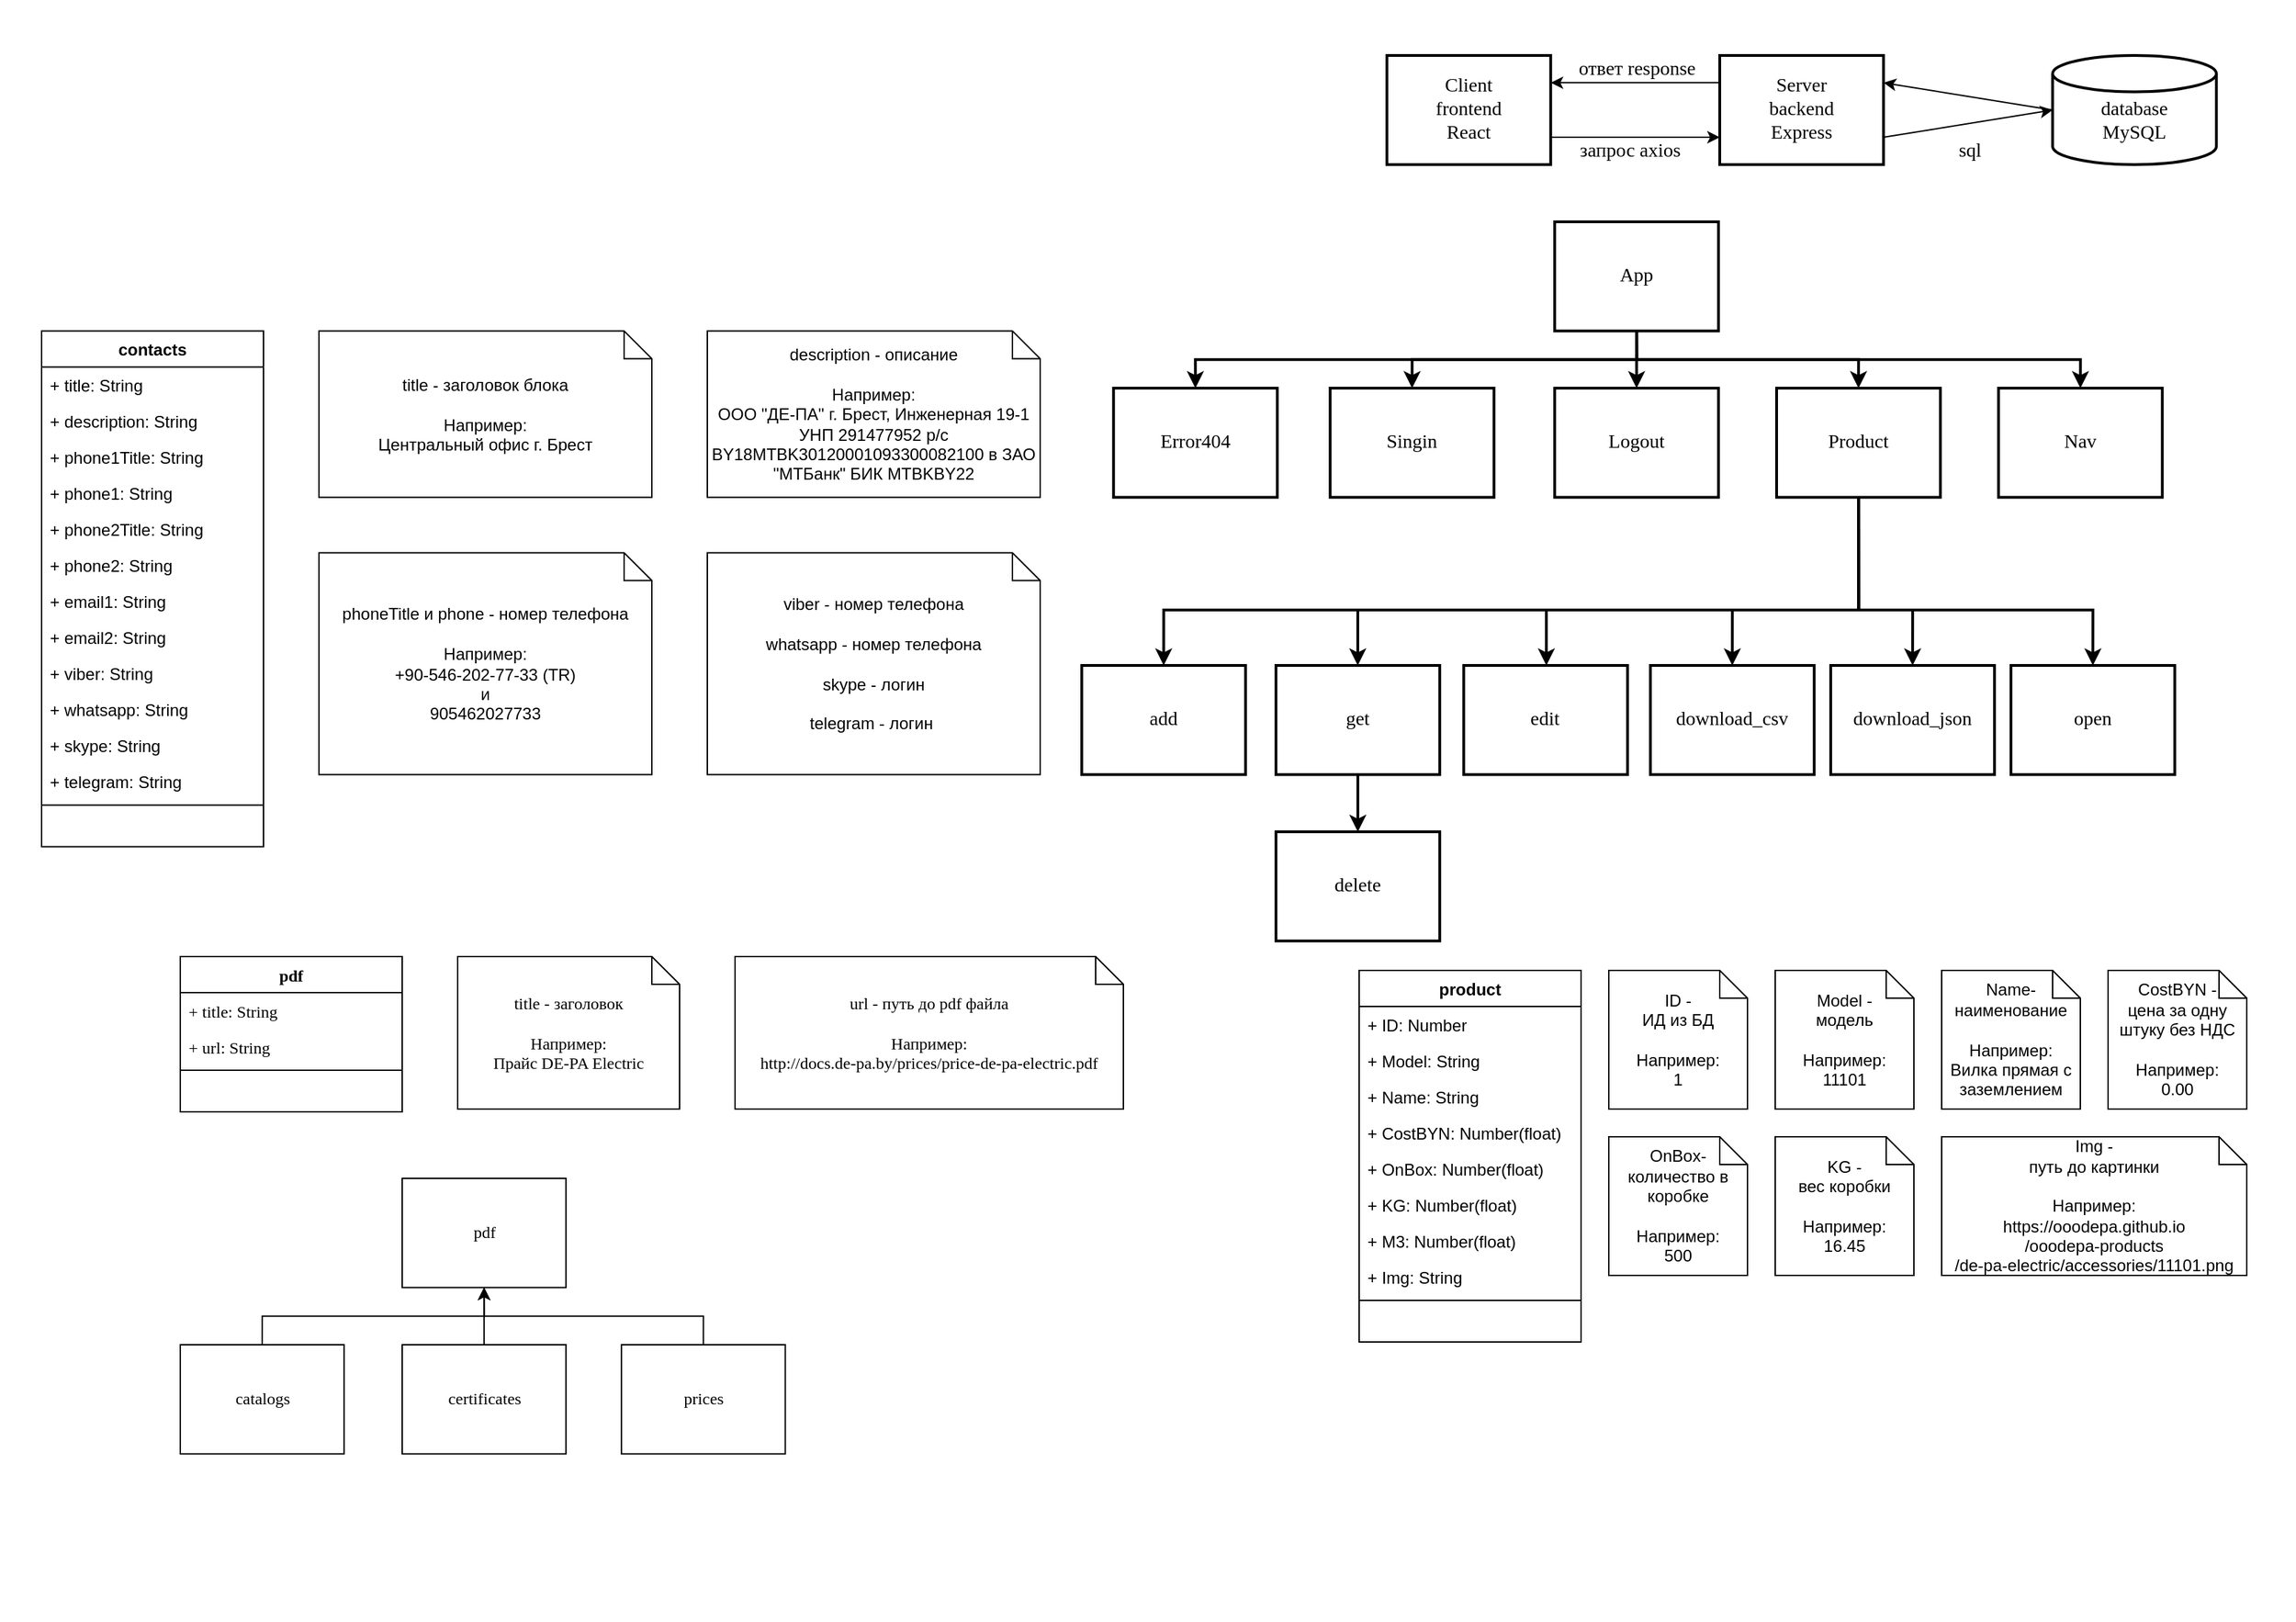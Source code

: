 <mxfile version="15.4.0" type="device"><diagram id="g2ShxmYqdSH92sGgOBGO" name="Page-1"><mxGraphModel dx="2048" dy="1184" grid="1" gridSize="10" guides="1" tooltips="1" connect="1" arrows="1" fold="1" page="1" pageScale="1" pageWidth="1654" pageHeight="1169" math="0" shadow="0"><root><mxCell id="0"/><mxCell id="1" parent="0"/><mxCell id="-opjb2c_z7Eypdmf28Hy-121" value="" style="rounded=0;whiteSpace=wrap;html=1;absoluteArcSize=1;arcSize=14;strokeWidth=1;strokeColor=none;fillColor=none;" vertex="1" parent="1"><mxGeometry x="867" y="972" width="787.4" height="196.85" as="geometry"/></mxCell><mxCell id="-opjb2c_z7Eypdmf28Hy-1" style="edgeStyle=orthogonalEdgeStyle;rounded=0;orthogonalLoop=1;jettySize=auto;html=1;exitX=1;exitY=0.75;exitDx=0;exitDy=0;entryX=0;entryY=0.75;entryDx=0;entryDy=0;fontFamily=Times New Roman;fontSize=14;" edge="1" parent="1" source="-opjb2c_z7Eypdmf28Hy-2" target="-opjb2c_z7Eypdmf28Hy-5"><mxGeometry relative="1" as="geometry"/></mxCell><mxCell id="-opjb2c_z7Eypdmf28Hy-2" value="Client&lt;br style=&quot;font-size: 14px;&quot;&gt;frontend&lt;br style=&quot;font-size: 14px;&quot;&gt;React" style="rounded=0;whiteSpace=wrap;html=1;absoluteArcSize=1;arcSize=14;strokeWidth=2;fontFamily=Times New Roman;fontSize=14;" vertex="1" parent="1"><mxGeometry x="1000" y="40" width="118.11" height="78.74" as="geometry"/></mxCell><mxCell id="-opjb2c_z7Eypdmf28Hy-3" style="edgeStyle=orthogonalEdgeStyle;rounded=0;orthogonalLoop=1;jettySize=auto;html=1;exitX=0;exitY=0.25;exitDx=0;exitDy=0;entryX=1;entryY=0.25;entryDx=0;entryDy=0;fontFamily=Times New Roman;fontSize=14;" edge="1" parent="1" source="-opjb2c_z7Eypdmf28Hy-5" target="-opjb2c_z7Eypdmf28Hy-2"><mxGeometry relative="1" as="geometry"/></mxCell><mxCell id="-opjb2c_z7Eypdmf28Hy-4" style="rounded=0;orthogonalLoop=1;jettySize=auto;html=1;exitX=1;exitY=0.75;exitDx=0;exitDy=0;entryX=0;entryY=0.5;entryDx=0;entryDy=0;entryPerimeter=0;fontFamily=Times New Roman;fontSize=14;" edge="1" parent="1" source="-opjb2c_z7Eypdmf28Hy-5" target="-opjb2c_z7Eypdmf28Hy-7"><mxGeometry relative="1" as="geometry"/></mxCell><mxCell id="-opjb2c_z7Eypdmf28Hy-5" value="Server&lt;br style=&quot;font-size: 14px;&quot;&gt;backend&lt;br style=&quot;font-size: 14px;&quot;&gt;Express" style="rounded=0;whiteSpace=wrap;html=1;absoluteArcSize=1;arcSize=14;strokeWidth=2;fontFamily=Times New Roman;fontSize=14;" vertex="1" parent="1"><mxGeometry x="1240" y="40" width="118.11" height="78.74" as="geometry"/></mxCell><mxCell id="-opjb2c_z7Eypdmf28Hy-6" style="edgeStyle=none;rounded=0;orthogonalLoop=1;jettySize=auto;html=1;exitX=0;exitY=0.5;exitDx=0;exitDy=0;exitPerimeter=0;entryX=1;entryY=0.25;entryDx=0;entryDy=0;fontFamily=Times New Roman;fontSize=14;" edge="1" parent="1" source="-opjb2c_z7Eypdmf28Hy-7" target="-opjb2c_z7Eypdmf28Hy-5"><mxGeometry relative="1" as="geometry"/></mxCell><mxCell id="-opjb2c_z7Eypdmf28Hy-7" value="&lt;br&gt;database&lt;br&gt;MySQL" style="strokeWidth=2;html=1;shape=mxgraph.flowchart.database;whiteSpace=wrap;rounded=0;fontFamily=Times New Roman;fontSize=14;" vertex="1" parent="1"><mxGeometry x="1480" y="40" width="118.11" height="78.74" as="geometry"/></mxCell><mxCell id="-opjb2c_z7Eypdmf28Hy-8" value="запрос axios" style="text;html=1;align=center;verticalAlign=middle;resizable=0;points=[];autosize=1;strokeColor=none;fillColor=none;fontSize=14;fontFamily=Times New Roman;" vertex="1" parent="1"><mxGeometry x="1130" y="98.74" width="90" height="20" as="geometry"/></mxCell><mxCell id="-opjb2c_z7Eypdmf28Hy-9" value="ответ response" style="text;html=1;align=center;verticalAlign=middle;resizable=0;points=[];autosize=1;strokeColor=none;fillColor=none;fontSize=14;fontFamily=Times New Roman;" vertex="1" parent="1"><mxGeometry x="1130" y="40" width="100" height="20" as="geometry"/></mxCell><mxCell id="-opjb2c_z7Eypdmf28Hy-10" value="sql" style="text;html=1;align=center;verticalAlign=middle;resizable=0;points=[];autosize=1;strokeColor=none;fillColor=none;fontSize=14;fontFamily=Times New Roman;" vertex="1" parent="1"><mxGeometry x="1405" y="98.74" width="30" height="20" as="geometry"/></mxCell><mxCell id="-opjb2c_z7Eypdmf28Hy-42" value="pdf" style="swimlane;fontStyle=1;align=center;verticalAlign=top;childLayout=stackLayout;horizontal=1;startSize=26;horizontalStack=0;resizeParent=1;resizeParentMax=0;resizeLast=0;collapsible=1;marginBottom=0;fontFamily=Times New Roman;" vertex="1" parent="1"><mxGeometry x="130" y="690" width="160" height="112" as="geometry"/></mxCell><mxCell id="-opjb2c_z7Eypdmf28Hy-43" value="+ title: String" style="text;strokeColor=none;fillColor=none;align=left;verticalAlign=top;spacingLeft=4;spacingRight=4;overflow=hidden;rotatable=0;points=[[0,0.5],[1,0.5]];portConstraint=eastwest;fontFamily=Times New Roman;" vertex="1" parent="-opjb2c_z7Eypdmf28Hy-42"><mxGeometry y="26" width="160" height="26" as="geometry"/></mxCell><mxCell id="-opjb2c_z7Eypdmf28Hy-44" value="+ url: String" style="text;strokeColor=none;fillColor=none;align=left;verticalAlign=top;spacingLeft=4;spacingRight=4;overflow=hidden;rotatable=0;points=[[0,0.5],[1,0.5]];portConstraint=eastwest;fontFamily=Times New Roman;" vertex="1" parent="-opjb2c_z7Eypdmf28Hy-42"><mxGeometry y="52" width="160" height="26" as="geometry"/></mxCell><mxCell id="-opjb2c_z7Eypdmf28Hy-45" value="" style="line;strokeWidth=1;fillColor=none;align=left;verticalAlign=middle;spacingTop=-1;spacingLeft=3;spacingRight=3;rotatable=0;labelPosition=right;points=[];portConstraint=eastwest;fontFamily=Times New Roman;" vertex="1" parent="-opjb2c_z7Eypdmf28Hy-42"><mxGeometry y="78" width="160" height="8" as="geometry"/></mxCell><mxCell id="-opjb2c_z7Eypdmf28Hy-46" value=" " style="text;strokeColor=none;fillColor=none;align=left;verticalAlign=top;spacingLeft=4;spacingRight=4;overflow=hidden;rotatable=0;points=[[0,0.5],[1,0.5]];portConstraint=eastwest;fontFamily=Times New Roman;" vertex="1" parent="-opjb2c_z7Eypdmf28Hy-42"><mxGeometry y="86" width="160" height="26" as="geometry"/></mxCell><mxCell id="-opjb2c_z7Eypdmf28Hy-47" value="title - заголовок&lt;br&gt;&lt;br&gt;Например:&lt;br&gt;Прайс DE-PA Electric" style="shape=note;size=20;whiteSpace=wrap;html=1;fontFamily=Times New Roman;" vertex="1" parent="1"><mxGeometry x="330" y="690" width="160" height="110" as="geometry"/></mxCell><mxCell id="-opjb2c_z7Eypdmf28Hy-48" value="url - путь до pdf файла&lt;br&gt;&lt;br&gt;Например:&lt;br&gt;http://docs.de-pa.by/prices/price-de-pa-electric.pdf" style="shape=note;size=20;whiteSpace=wrap;html=1;fontFamily=Times New Roman;" vertex="1" parent="1"><mxGeometry x="530" y="690" width="280" height="110" as="geometry"/></mxCell><mxCell id="-opjb2c_z7Eypdmf28Hy-49" value="pdf" style="html=1;rounded=0;fontFamily=Times New Roman;" vertex="1" parent="1"><mxGeometry x="290" y="850" width="118.11" height="78.74" as="geometry"/></mxCell><mxCell id="-opjb2c_z7Eypdmf28Hy-50" style="edgeStyle=orthogonalEdgeStyle;rounded=0;orthogonalLoop=1;jettySize=auto;html=1;exitX=0.5;exitY=0;exitDx=0;exitDy=0;entryX=0.5;entryY=1;entryDx=0;entryDy=0;fontFamily=Times New Roman;" edge="1" parent="1" source="-opjb2c_z7Eypdmf28Hy-51" target="-opjb2c_z7Eypdmf28Hy-49"><mxGeometry relative="1" as="geometry"/></mxCell><mxCell id="-opjb2c_z7Eypdmf28Hy-51" value="catalogs" style="html=1;rounded=0;fontFamily=Times New Roman;" vertex="1" parent="1"><mxGeometry x="130" y="970" width="118.11" height="78.74" as="geometry"/></mxCell><mxCell id="-opjb2c_z7Eypdmf28Hy-52" style="edgeStyle=orthogonalEdgeStyle;rounded=0;orthogonalLoop=1;jettySize=auto;html=1;exitX=0.5;exitY=0;exitDx=0;exitDy=0;entryX=0.5;entryY=1;entryDx=0;entryDy=0;fontFamily=Times New Roman;" edge="1" parent="1" source="-opjb2c_z7Eypdmf28Hy-53" target="-opjb2c_z7Eypdmf28Hy-49"><mxGeometry relative="1" as="geometry"/></mxCell><mxCell id="-opjb2c_z7Eypdmf28Hy-53" value="certificates" style="html=1;rounded=0;fontFamily=Times New Roman;" vertex="1" parent="1"><mxGeometry x="290" y="970" width="118.11" height="78.74" as="geometry"/></mxCell><mxCell id="-opjb2c_z7Eypdmf28Hy-54" style="edgeStyle=orthogonalEdgeStyle;rounded=0;orthogonalLoop=1;jettySize=auto;html=1;exitX=0.5;exitY=0;exitDx=0;exitDy=0;entryX=0.5;entryY=1;entryDx=0;entryDy=0;fontFamily=Times New Roman;" edge="1" parent="1" source="-opjb2c_z7Eypdmf28Hy-55" target="-opjb2c_z7Eypdmf28Hy-49"><mxGeometry relative="1" as="geometry"/></mxCell><mxCell id="-opjb2c_z7Eypdmf28Hy-55" value="prices" style="html=1;rounded=0;fontFamily=Times New Roman;" vertex="1" parent="1"><mxGeometry x="448.11" y="970" width="118.11" height="78.74" as="geometry"/></mxCell><mxCell id="-opjb2c_z7Eypdmf28Hy-56" value="title - заголовок блока&lt;br&gt;&lt;br&gt;Например:&lt;br&gt;Центральный офис г. Брест" style="shape=note;size=20;whiteSpace=wrap;html=1;" vertex="1" parent="1"><mxGeometry x="230" y="238.74" width="240" height="120" as="geometry"/></mxCell><mxCell id="-opjb2c_z7Eypdmf28Hy-57" value="description - описание&lt;br&gt;&lt;br&gt;Например:&lt;br&gt;ООО &quot;ДЕ-ПА&quot; г. Брест, Инженерная 19-1 УНП 291477952 р/с BY18MTBK30120001093300082100 в ЗАО &quot;МТБанк&quot; БИК MTBKBY22" style="shape=note;size=20;whiteSpace=wrap;html=1;" vertex="1" parent="1"><mxGeometry x="510" y="238.74" width="240" height="120" as="geometry"/></mxCell><mxCell id="-opjb2c_z7Eypdmf28Hy-58" value="phoneTitle и phone - номер телефона&lt;br&gt;&lt;br&gt;Например:&lt;br&gt;+90-546-202-77-33 (TR)&lt;br&gt;и&lt;br&gt;905462027733" style="shape=note;size=20;whiteSpace=wrap;html=1;" vertex="1" parent="1"><mxGeometry x="230" y="398.74" width="240" height="160" as="geometry"/></mxCell><mxCell id="-opjb2c_z7Eypdmf28Hy-59" value="viber - номер телефона&lt;br&gt;&lt;br&gt;whatsapp - номер телефона&lt;br&gt;&lt;br&gt;skype - логин&lt;br&gt;&lt;br&gt;telegram - логин&amp;nbsp;" style="shape=note;size=20;whiteSpace=wrap;html=1;" vertex="1" parent="1"><mxGeometry x="510" y="398.74" width="240" height="160" as="geometry"/></mxCell><mxCell id="-opjb2c_z7Eypdmf28Hy-60" value="contacts" style="swimlane;fontStyle=1;align=center;verticalAlign=top;childLayout=stackLayout;horizontal=1;startSize=26;horizontalStack=0;resizeParent=1;resizeParentMax=0;resizeLast=0;collapsible=1;marginBottom=0;" vertex="1" parent="1"><mxGeometry x="30" y="238.74" width="160" height="372" as="geometry"/></mxCell><mxCell id="-opjb2c_z7Eypdmf28Hy-61" value="+ title: String" style="text;strokeColor=none;fillColor=none;align=left;verticalAlign=top;spacingLeft=4;spacingRight=4;overflow=hidden;rotatable=0;points=[[0,0.5],[1,0.5]];portConstraint=eastwest;" vertex="1" parent="-opjb2c_z7Eypdmf28Hy-60"><mxGeometry y="26" width="160" height="26" as="geometry"/></mxCell><mxCell id="-opjb2c_z7Eypdmf28Hy-62" value="+ description: String" style="text;strokeColor=none;fillColor=none;align=left;verticalAlign=top;spacingLeft=4;spacingRight=4;overflow=hidden;rotatable=0;points=[[0,0.5],[1,0.5]];portConstraint=eastwest;" vertex="1" parent="-opjb2c_z7Eypdmf28Hy-60"><mxGeometry y="52" width="160" height="26" as="geometry"/></mxCell><mxCell id="-opjb2c_z7Eypdmf28Hy-63" value="+ phone1Title: String" style="text;strokeColor=none;fillColor=none;align=left;verticalAlign=top;spacingLeft=4;spacingRight=4;overflow=hidden;rotatable=0;points=[[0,0.5],[1,0.5]];portConstraint=eastwest;" vertex="1" parent="-opjb2c_z7Eypdmf28Hy-60"><mxGeometry y="78" width="160" height="26" as="geometry"/></mxCell><mxCell id="-opjb2c_z7Eypdmf28Hy-64" value="+ phone1: String" style="text;strokeColor=none;fillColor=none;align=left;verticalAlign=top;spacingLeft=4;spacingRight=4;overflow=hidden;rotatable=0;points=[[0,0.5],[1,0.5]];portConstraint=eastwest;" vertex="1" parent="-opjb2c_z7Eypdmf28Hy-60"><mxGeometry y="104" width="160" height="26" as="geometry"/></mxCell><mxCell id="-opjb2c_z7Eypdmf28Hy-65" value="+ phone2Title: String" style="text;strokeColor=none;fillColor=none;align=left;verticalAlign=top;spacingLeft=4;spacingRight=4;overflow=hidden;rotatable=0;points=[[0,0.5],[1,0.5]];portConstraint=eastwest;" vertex="1" parent="-opjb2c_z7Eypdmf28Hy-60"><mxGeometry y="130" width="160" height="26" as="geometry"/></mxCell><mxCell id="-opjb2c_z7Eypdmf28Hy-66" value="+ phone2: String" style="text;strokeColor=none;fillColor=none;align=left;verticalAlign=top;spacingLeft=4;spacingRight=4;overflow=hidden;rotatable=0;points=[[0,0.5],[1,0.5]];portConstraint=eastwest;" vertex="1" parent="-opjb2c_z7Eypdmf28Hy-60"><mxGeometry y="156" width="160" height="26" as="geometry"/></mxCell><mxCell id="-opjb2c_z7Eypdmf28Hy-67" value="+ email1: String" style="text;strokeColor=none;fillColor=none;align=left;verticalAlign=top;spacingLeft=4;spacingRight=4;overflow=hidden;rotatable=0;points=[[0,0.5],[1,0.5]];portConstraint=eastwest;" vertex="1" parent="-opjb2c_z7Eypdmf28Hy-60"><mxGeometry y="182" width="160" height="26" as="geometry"/></mxCell><mxCell id="-opjb2c_z7Eypdmf28Hy-68" value="+ email2: String" style="text;strokeColor=none;fillColor=none;align=left;verticalAlign=top;spacingLeft=4;spacingRight=4;overflow=hidden;rotatable=0;points=[[0,0.5],[1,0.5]];portConstraint=eastwest;" vertex="1" parent="-opjb2c_z7Eypdmf28Hy-60"><mxGeometry y="208" width="160" height="26" as="geometry"/></mxCell><mxCell id="-opjb2c_z7Eypdmf28Hy-69" value="+ viber: String" style="text;strokeColor=none;fillColor=none;align=left;verticalAlign=top;spacingLeft=4;spacingRight=4;overflow=hidden;rotatable=0;points=[[0,0.5],[1,0.5]];portConstraint=eastwest;" vertex="1" parent="-opjb2c_z7Eypdmf28Hy-60"><mxGeometry y="234" width="160" height="26" as="geometry"/></mxCell><mxCell id="-opjb2c_z7Eypdmf28Hy-70" value="+ whatsapp: String" style="text;strokeColor=none;fillColor=none;align=left;verticalAlign=top;spacingLeft=4;spacingRight=4;overflow=hidden;rotatable=0;points=[[0,0.5],[1,0.5]];portConstraint=eastwest;" vertex="1" parent="-opjb2c_z7Eypdmf28Hy-60"><mxGeometry y="260" width="160" height="26" as="geometry"/></mxCell><mxCell id="-opjb2c_z7Eypdmf28Hy-71" value="+ skype: String" style="text;strokeColor=none;fillColor=none;align=left;verticalAlign=top;spacingLeft=4;spacingRight=4;overflow=hidden;rotatable=0;points=[[0,0.5],[1,0.5]];portConstraint=eastwest;" vertex="1" parent="-opjb2c_z7Eypdmf28Hy-60"><mxGeometry y="286" width="160" height="26" as="geometry"/></mxCell><mxCell id="-opjb2c_z7Eypdmf28Hy-72" value="+ telegram: String" style="text;strokeColor=none;fillColor=none;align=left;verticalAlign=top;spacingLeft=4;spacingRight=4;overflow=hidden;rotatable=0;points=[[0,0.5],[1,0.5]];portConstraint=eastwest;" vertex="1" parent="-opjb2c_z7Eypdmf28Hy-60"><mxGeometry y="312" width="160" height="26" as="geometry"/></mxCell><mxCell id="-opjb2c_z7Eypdmf28Hy-73" value="" style="line;strokeWidth=1;fillColor=none;align=left;verticalAlign=middle;spacingTop=-1;spacingLeft=3;spacingRight=3;rotatable=0;labelPosition=right;points=[];portConstraint=eastwest;" vertex="1" parent="-opjb2c_z7Eypdmf28Hy-60"><mxGeometry y="338" width="160" height="8" as="geometry"/></mxCell><mxCell id="-opjb2c_z7Eypdmf28Hy-74" value=" " style="text;strokeColor=none;fillColor=none;align=left;verticalAlign=top;spacingLeft=4;spacingRight=4;overflow=hidden;rotatable=0;points=[[0,0.5],[1,0.5]];portConstraint=eastwest;" vertex="1" parent="-opjb2c_z7Eypdmf28Hy-60"><mxGeometry y="346" width="160" height="26" as="geometry"/></mxCell><mxCell id="-opjb2c_z7Eypdmf28Hy-75" value="product" style="swimlane;fontStyle=1;align=center;verticalAlign=top;childLayout=stackLayout;horizontal=1;startSize=26;horizontalStack=0;resizeParent=1;resizeParentMax=0;resizeLast=0;collapsible=1;marginBottom=0;" vertex="1" parent="1"><mxGeometry x="980" y="700" width="160" height="268" as="geometry"/></mxCell><mxCell id="-opjb2c_z7Eypdmf28Hy-76" value="+ ID: Number" style="text;strokeColor=none;fillColor=none;align=left;verticalAlign=top;spacingLeft=4;spacingRight=4;overflow=hidden;rotatable=0;points=[[0,0.5],[1,0.5]];portConstraint=eastwest;" vertex="1" parent="-opjb2c_z7Eypdmf28Hy-75"><mxGeometry y="26" width="160" height="26" as="geometry"/></mxCell><mxCell id="-opjb2c_z7Eypdmf28Hy-77" value="+ Model: String" style="text;strokeColor=none;fillColor=none;align=left;verticalAlign=top;spacingLeft=4;spacingRight=4;overflow=hidden;rotatable=0;points=[[0,0.5],[1,0.5]];portConstraint=eastwest;" vertex="1" parent="-opjb2c_z7Eypdmf28Hy-75"><mxGeometry y="52" width="160" height="26" as="geometry"/></mxCell><mxCell id="-opjb2c_z7Eypdmf28Hy-78" value="+ Name: String" style="text;strokeColor=none;fillColor=none;align=left;verticalAlign=top;spacingLeft=4;spacingRight=4;overflow=hidden;rotatable=0;points=[[0,0.5],[1,0.5]];portConstraint=eastwest;" vertex="1" parent="-opjb2c_z7Eypdmf28Hy-75"><mxGeometry y="78" width="160" height="26" as="geometry"/></mxCell><mxCell id="-opjb2c_z7Eypdmf28Hy-79" value="+ CostBYN: Number(float)" style="text;strokeColor=none;fillColor=none;align=left;verticalAlign=top;spacingLeft=4;spacingRight=4;overflow=hidden;rotatable=0;points=[[0,0.5],[1,0.5]];portConstraint=eastwest;" vertex="1" parent="-opjb2c_z7Eypdmf28Hy-75"><mxGeometry y="104" width="160" height="26" as="geometry"/></mxCell><mxCell id="-opjb2c_z7Eypdmf28Hy-80" value="+ OnBox: Number(float)" style="text;strokeColor=none;fillColor=none;align=left;verticalAlign=top;spacingLeft=4;spacingRight=4;overflow=hidden;rotatable=0;points=[[0,0.5],[1,0.5]];portConstraint=eastwest;" vertex="1" parent="-opjb2c_z7Eypdmf28Hy-75"><mxGeometry y="130" width="160" height="26" as="geometry"/></mxCell><mxCell id="-opjb2c_z7Eypdmf28Hy-81" value="+ KG: Number(float)" style="text;strokeColor=none;fillColor=none;align=left;verticalAlign=top;spacingLeft=4;spacingRight=4;overflow=hidden;rotatable=0;points=[[0,0.5],[1,0.5]];portConstraint=eastwest;" vertex="1" parent="-opjb2c_z7Eypdmf28Hy-75"><mxGeometry y="156" width="160" height="26" as="geometry"/></mxCell><mxCell id="-opjb2c_z7Eypdmf28Hy-82" value="+ M3: Number(float)" style="text;strokeColor=none;fillColor=none;align=left;verticalAlign=top;spacingLeft=4;spacingRight=4;overflow=hidden;rotatable=0;points=[[0,0.5],[1,0.5]];portConstraint=eastwest;" vertex="1" parent="-opjb2c_z7Eypdmf28Hy-75"><mxGeometry y="182" width="160" height="26" as="geometry"/></mxCell><mxCell id="-opjb2c_z7Eypdmf28Hy-83" value="+ Img: String" style="text;strokeColor=none;fillColor=none;align=left;verticalAlign=top;spacingLeft=4;spacingRight=4;overflow=hidden;rotatable=0;points=[[0,0.5],[1,0.5]];portConstraint=eastwest;" vertex="1" parent="-opjb2c_z7Eypdmf28Hy-75"><mxGeometry y="208" width="160" height="26" as="geometry"/></mxCell><mxCell id="-opjb2c_z7Eypdmf28Hy-84" value="" style="line;strokeWidth=1;fillColor=none;align=left;verticalAlign=middle;spacingTop=-1;spacingLeft=3;spacingRight=3;rotatable=0;labelPosition=right;points=[];portConstraint=eastwest;" vertex="1" parent="-opjb2c_z7Eypdmf28Hy-75"><mxGeometry y="234" width="160" height="8" as="geometry"/></mxCell><mxCell id="-opjb2c_z7Eypdmf28Hy-85" value=" " style="text;strokeColor=none;fillColor=none;align=left;verticalAlign=top;spacingLeft=4;spacingRight=4;overflow=hidden;rotatable=0;points=[[0,0.5],[1,0.5]];portConstraint=eastwest;" vertex="1" parent="-opjb2c_z7Eypdmf28Hy-75"><mxGeometry y="242" width="160" height="26" as="geometry"/></mxCell><mxCell id="-opjb2c_z7Eypdmf28Hy-86" value="Model -&lt;br&gt;модель&lt;br&gt;&lt;br&gt;Например:&lt;br&gt;11101&lt;br&gt;" style="shape=note;size=20;whiteSpace=wrap;html=1;" vertex="1" parent="1"><mxGeometry x="1280" y="700" width="100" height="100" as="geometry"/></mxCell><mxCell id="-opjb2c_z7Eypdmf28Hy-87" value="Name- наименование&lt;br&gt;&lt;br&gt;Например:&lt;br&gt;Вилка прямая с заземлением" style="shape=note;size=20;whiteSpace=wrap;html=1;" vertex="1" parent="1"><mxGeometry x="1400" y="700" width="100" height="100" as="geometry"/></mxCell><mxCell id="-opjb2c_z7Eypdmf28Hy-88" value="OnBox- количество в коробке&lt;br&gt;&lt;br&gt;Например:&lt;br&gt;500" style="shape=note;size=20;whiteSpace=wrap;html=1;" vertex="1" parent="1"><mxGeometry x="1160" y="820" width="100" height="100" as="geometry"/></mxCell><mxCell id="-opjb2c_z7Eypdmf28Hy-89" value="KG -&lt;br&gt;вес коробки&lt;br&gt;&lt;br&gt;Например:&lt;br&gt;16.45&lt;br&gt;" style="shape=note;size=20;whiteSpace=wrap;html=1;" vertex="1" parent="1"><mxGeometry x="1280" y="820" width="100" height="100" as="geometry"/></mxCell><mxCell id="-opjb2c_z7Eypdmf28Hy-90" value="Img -&lt;br&gt;путь до картинки&lt;br&gt;&lt;br&gt;Например:&lt;br&gt;https://ooodepa.github.io&lt;br&gt;/ooodepa-products&lt;br&gt;/de-pa-electric/accessories/11101.png" style="shape=note;size=20;whiteSpace=wrap;html=1;" vertex="1" parent="1"><mxGeometry x="1400" y="820" width="220" height="100" as="geometry"/></mxCell><mxCell id="-opjb2c_z7Eypdmf28Hy-91" value="ID -&lt;br&gt;ИД из БД&lt;br&gt;&lt;br&gt;Например:&lt;br&gt;1" style="shape=note;size=20;whiteSpace=wrap;html=1;" vertex="1" parent="1"><mxGeometry x="1160" y="700" width="100" height="100" as="geometry"/></mxCell><mxCell id="-opjb2c_z7Eypdmf28Hy-92" value="CostBYN -&lt;br&gt;цена за одну штуку без НДС&lt;br&gt;&lt;br&gt;Например:&lt;br&gt;0.00" style="shape=note;size=20;whiteSpace=wrap;html=1;" vertex="1" parent="1"><mxGeometry x="1520" y="700" width="100" height="100" as="geometry"/></mxCell><mxCell id="-opjb2c_z7Eypdmf28Hy-93" style="edgeStyle=orthogonalEdgeStyle;rounded=0;orthogonalLoop=1;jettySize=auto;html=1;exitX=0.5;exitY=1;exitDx=0;exitDy=0;entryX=0.5;entryY=0;entryDx=0;entryDy=0;fontFamily=Times New Roman;strokeWidth=2;fontSize=14;fontStyle=0" edge="1" parent="1" source="-opjb2c_z7Eypdmf28Hy-98" target="-opjb2c_z7Eypdmf28Hy-99"><mxGeometry relative="1" as="geometry"/></mxCell><mxCell id="-opjb2c_z7Eypdmf28Hy-94" style="edgeStyle=orthogonalEdgeStyle;rounded=0;orthogonalLoop=1;jettySize=auto;html=1;exitX=0.5;exitY=1;exitDx=0;exitDy=0;entryX=0.5;entryY=0;entryDx=0;entryDy=0;fontFamily=Times New Roman;strokeWidth=2;fontSize=14;fontStyle=0" edge="1" parent="1" source="-opjb2c_z7Eypdmf28Hy-98" target="-opjb2c_z7Eypdmf28Hy-100"><mxGeometry relative="1" as="geometry"/></mxCell><mxCell id="-opjb2c_z7Eypdmf28Hy-95" style="edgeStyle=orthogonalEdgeStyle;rounded=0;orthogonalLoop=1;jettySize=auto;html=1;exitX=0.5;exitY=1;exitDx=0;exitDy=0;entryX=0.5;entryY=0;entryDx=0;entryDy=0;fontFamily=Times New Roman;strokeWidth=2;fontSize=14;fontStyle=0" edge="1" parent="1" source="-opjb2c_z7Eypdmf28Hy-98" target="-opjb2c_z7Eypdmf28Hy-101"><mxGeometry relative="1" as="geometry"/></mxCell><mxCell id="-opjb2c_z7Eypdmf28Hy-96" style="edgeStyle=orthogonalEdgeStyle;rounded=0;orthogonalLoop=1;jettySize=auto;html=1;exitX=0.5;exitY=1;exitDx=0;exitDy=0;entryX=0.5;entryY=0;entryDx=0;entryDy=0;fontFamily=Times New Roman;strokeWidth=2;fontSize=14;fontStyle=0" edge="1" parent="1" source="-opjb2c_z7Eypdmf28Hy-98" target="-opjb2c_z7Eypdmf28Hy-108"><mxGeometry relative="1" as="geometry"/></mxCell><mxCell id="-opjb2c_z7Eypdmf28Hy-97" style="edgeStyle=orthogonalEdgeStyle;rounded=0;orthogonalLoop=1;jettySize=auto;html=1;exitX=0.5;exitY=1;exitDx=0;exitDy=0;entryX=0.5;entryY=0;entryDx=0;entryDy=0;fontFamily=Times New Roman;strokeWidth=2;fontSize=14;fontStyle=0" edge="1" parent="1" source="-opjb2c_z7Eypdmf28Hy-98" target="-opjb2c_z7Eypdmf28Hy-109"><mxGeometry relative="1" as="geometry"/></mxCell><mxCell id="-opjb2c_z7Eypdmf28Hy-98" value="App" style="rounded=0;whiteSpace=wrap;html=1;absoluteArcSize=1;arcSize=14;strokeWidth=2;fontFamily=Times New Roman;fontSize=14;fontStyle=0" vertex="1" parent="1"><mxGeometry x="1121.0" y="160" width="118.11" height="78.74" as="geometry"/></mxCell><mxCell id="-opjb2c_z7Eypdmf28Hy-99" value="Error404" style="rounded=0;whiteSpace=wrap;html=1;absoluteArcSize=1;arcSize=14;strokeWidth=2;fontFamily=Times New Roman;fontSize=14;fontStyle=0" vertex="1" parent="1"><mxGeometry x="802.89" y="280" width="118.11" height="78.74" as="geometry"/></mxCell><mxCell id="-opjb2c_z7Eypdmf28Hy-100" value="Singin" style="rounded=0;whiteSpace=wrap;html=1;absoluteArcSize=1;arcSize=14;strokeWidth=2;fontFamily=Times New Roman;fontSize=14;fontStyle=0" vertex="1" parent="1"><mxGeometry x="959.11" y="280" width="118.11" height="78.74" as="geometry"/></mxCell><mxCell id="-opjb2c_z7Eypdmf28Hy-101" value="Logout" style="rounded=0;whiteSpace=wrap;html=1;absoluteArcSize=1;arcSize=14;strokeWidth=2;fontFamily=Times New Roman;fontSize=14;fontStyle=0" vertex="1" parent="1"><mxGeometry x="1121.0" y="280" width="118.11" height="78.74" as="geometry"/></mxCell><mxCell id="-opjb2c_z7Eypdmf28Hy-102" style="edgeStyle=orthogonalEdgeStyle;rounded=0;orthogonalLoop=1;jettySize=auto;html=1;exitX=0.5;exitY=1;exitDx=0;exitDy=0;entryX=0.5;entryY=0;entryDx=0;entryDy=0;fontFamily=Times New Roman;strokeWidth=2;fontSize=14;fontStyle=0" edge="1" parent="1" source="-opjb2c_z7Eypdmf28Hy-108" target="-opjb2c_z7Eypdmf28Hy-110"><mxGeometry relative="1" as="geometry"><Array as="points"><mxPoint x="1340.0" y="440"/><mxPoint x="839" y="440"/></Array></mxGeometry></mxCell><mxCell id="-opjb2c_z7Eypdmf28Hy-103" style="edgeStyle=orthogonalEdgeStyle;rounded=0;orthogonalLoop=1;jettySize=auto;html=1;exitX=0.5;exitY=1;exitDx=0;exitDy=0;fontFamily=Times New Roman;strokeWidth=2;fontSize=14;fontStyle=0" edge="1" parent="1" source="-opjb2c_z7Eypdmf28Hy-108" target="-opjb2c_z7Eypdmf28Hy-112"><mxGeometry relative="1" as="geometry"><Array as="points"><mxPoint x="1340.0" y="440"/><mxPoint x="979.0" y="440"/></Array></mxGeometry></mxCell><mxCell id="-opjb2c_z7Eypdmf28Hy-104" style="edgeStyle=orthogonalEdgeStyle;rounded=0;orthogonalLoop=1;jettySize=auto;html=1;exitX=0.5;exitY=1;exitDx=0;exitDy=0;fontFamily=Times New Roman;strokeWidth=2;fontSize=14;fontStyle=0" edge="1" parent="1" source="-opjb2c_z7Eypdmf28Hy-108" target="-opjb2c_z7Eypdmf28Hy-113"><mxGeometry relative="1" as="geometry"><Array as="points"><mxPoint x="1340.0" y="440"/><mxPoint x="1115.0" y="440"/></Array></mxGeometry></mxCell><mxCell id="-opjb2c_z7Eypdmf28Hy-105" style="edgeStyle=orthogonalEdgeStyle;rounded=0;orthogonalLoop=1;jettySize=auto;html=1;exitX=0.5;exitY=1;exitDx=0;exitDy=0;entryX=0.5;entryY=0;entryDx=0;entryDy=0;fontFamily=Times New Roman;strokeWidth=2;fontSize=14;fontStyle=0" edge="1" parent="1" source="-opjb2c_z7Eypdmf28Hy-108" target="-opjb2c_z7Eypdmf28Hy-114"><mxGeometry relative="1" as="geometry"><Array as="points"><mxPoint x="1340.0" y="440"/><mxPoint x="1249.0" y="440"/></Array></mxGeometry></mxCell><mxCell id="-opjb2c_z7Eypdmf28Hy-106" style="edgeStyle=orthogonalEdgeStyle;rounded=0;orthogonalLoop=1;jettySize=auto;html=1;exitX=0.5;exitY=1;exitDx=0;exitDy=0;entryX=0.5;entryY=0;entryDx=0;entryDy=0;fontFamily=Times New Roman;strokeWidth=2;fontSize=14;fontStyle=0" edge="1" parent="1" source="-opjb2c_z7Eypdmf28Hy-108" target="-opjb2c_z7Eypdmf28Hy-115"><mxGeometry relative="1" as="geometry"><Array as="points"><mxPoint x="1340.0" y="440"/><mxPoint x="1379.0" y="440"/></Array></mxGeometry></mxCell><mxCell id="-opjb2c_z7Eypdmf28Hy-107" style="edgeStyle=orthogonalEdgeStyle;rounded=0;orthogonalLoop=1;jettySize=auto;html=1;exitX=0.5;exitY=1;exitDx=0;exitDy=0;entryX=0.5;entryY=0;entryDx=0;entryDy=0;fontFamily=Times New Roman;strokeWidth=2;fontSize=14;fontStyle=0" edge="1" parent="1" source="-opjb2c_z7Eypdmf28Hy-108" target="-opjb2c_z7Eypdmf28Hy-116"><mxGeometry relative="1" as="geometry"><Array as="points"><mxPoint x="1340.0" y="440"/><mxPoint x="1509.0" y="440"/></Array></mxGeometry></mxCell><mxCell id="-opjb2c_z7Eypdmf28Hy-108" value="Product" style="rounded=0;whiteSpace=wrap;html=1;absoluteArcSize=1;arcSize=14;strokeWidth=2;fontFamily=Times New Roman;fontSize=14;fontStyle=0" vertex="1" parent="1"><mxGeometry x="1281.0" y="280" width="118.11" height="78.74" as="geometry"/></mxCell><mxCell id="-opjb2c_z7Eypdmf28Hy-109" value="Nav" style="rounded=0;whiteSpace=wrap;html=1;absoluteArcSize=1;arcSize=14;strokeWidth=2;fontFamily=Times New Roman;fontSize=14;fontStyle=0" vertex="1" parent="1"><mxGeometry x="1441.0" y="280" width="118.11" height="78.74" as="geometry"/></mxCell><mxCell id="-opjb2c_z7Eypdmf28Hy-110" value="add" style="rounded=0;whiteSpace=wrap;html=1;absoluteArcSize=1;arcSize=14;strokeWidth=2;fontFamily=Times New Roman;fontSize=14;fontStyle=0" vertex="1" parent="1"><mxGeometry x="780" y="480" width="118.11" height="78.74" as="geometry"/></mxCell><mxCell id="-opjb2c_z7Eypdmf28Hy-111" style="edgeStyle=orthogonalEdgeStyle;rounded=0;orthogonalLoop=1;jettySize=auto;html=1;exitX=0.5;exitY=1;exitDx=0;exitDy=0;entryX=0.5;entryY=0;entryDx=0;entryDy=0;fontFamily=Times New Roman;strokeWidth=2;fontSize=14;fontStyle=0" edge="1" parent="1" source="-opjb2c_z7Eypdmf28Hy-112" target="-opjb2c_z7Eypdmf28Hy-117"><mxGeometry relative="1" as="geometry"/></mxCell><mxCell id="-opjb2c_z7Eypdmf28Hy-112" value="get" style="rounded=0;whiteSpace=wrap;html=1;absoluteArcSize=1;arcSize=14;strokeWidth=2;fontFamily=Times New Roman;fontSize=14;fontStyle=0" vertex="1" parent="1"><mxGeometry x="920" y="480" width="118.11" height="78.74" as="geometry"/></mxCell><mxCell id="-opjb2c_z7Eypdmf28Hy-113" value="edit" style="rounded=0;whiteSpace=wrap;html=1;absoluteArcSize=1;arcSize=14;strokeWidth=2;fontFamily=Times New Roman;fontSize=14;fontStyle=0" vertex="1" parent="1"><mxGeometry x="1055.39" y="480" width="118.11" height="78.74" as="geometry"/></mxCell><mxCell id="-opjb2c_z7Eypdmf28Hy-114" value="download_csv" style="rounded=0;whiteSpace=wrap;html=1;absoluteArcSize=1;arcSize=14;strokeWidth=2;fontFamily=Times New Roman;fontSize=14;fontStyle=0" vertex="1" parent="1"><mxGeometry x="1190.0" y="480" width="118.11" height="78.74" as="geometry"/></mxCell><mxCell id="-opjb2c_z7Eypdmf28Hy-115" value="download_json" style="rounded=0;whiteSpace=wrap;html=1;absoluteArcSize=1;arcSize=14;strokeWidth=2;fontFamily=Times New Roman;fontSize=14;fontStyle=0" vertex="1" parent="1"><mxGeometry x="1320.0" y="480" width="118.11" height="78.74" as="geometry"/></mxCell><mxCell id="-opjb2c_z7Eypdmf28Hy-116" value="open" style="rounded=0;whiteSpace=wrap;html=1;absoluteArcSize=1;arcSize=14;strokeWidth=2;fontFamily=Times New Roman;fontSize=14;fontStyle=0" vertex="1" parent="1"><mxGeometry x="1450.0" y="480" width="118.11" height="78.74" as="geometry"/></mxCell><mxCell id="-opjb2c_z7Eypdmf28Hy-117" value="delete" style="rounded=0;whiteSpace=wrap;html=1;absoluteArcSize=1;arcSize=14;strokeWidth=2;fontFamily=Times New Roman;fontSize=14;fontStyle=0" vertex="1" parent="1"><mxGeometry x="920" y="600" width="118.11" height="78.74" as="geometry"/></mxCell><mxCell id="-opjb2c_z7Eypdmf28Hy-119" value="" style="rounded=0;whiteSpace=wrap;html=1;absoluteArcSize=1;arcSize=14;strokeWidth=1;strokeColor=none;fillColor=none;" vertex="1" parent="1"><mxGeometry x="1575" y="1090" width="78.74" height="78.74" as="geometry"/></mxCell><mxCell id="-opjb2c_z7Eypdmf28Hy-120" value="" style="rounded=0;whiteSpace=wrap;html=1;absoluteArcSize=1;arcSize=14;strokeWidth=1;strokeColor=none;fillColor=none;" vertex="1" parent="1"><mxGeometry width="100" height="100" as="geometry"/></mxCell></root></mxGraphModel></diagram></mxfile>
